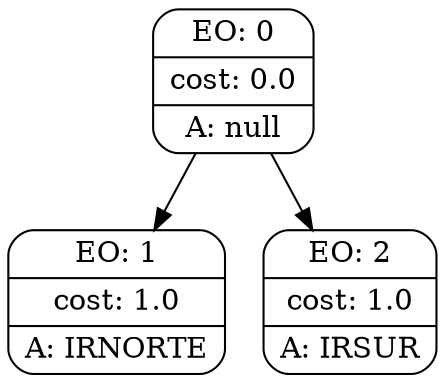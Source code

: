 digraph g {
node [shape = Mrecord];
nodo0[label="{EO: 0|cost: 0.0|A: null}"]
nodo1[label="{EO: 1|cost: 1.0|A: IRNORTE}"]

nodo0 -> nodo1;
nodo2[label="{EO: 2|cost: 1.0|A: IRSUR}"]

nodo0 -> nodo2;


}